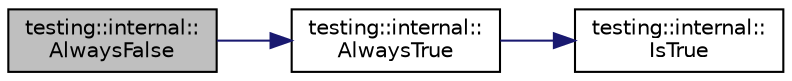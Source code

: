 digraph "testing::internal::AlwaysFalse"
{
 // LATEX_PDF_SIZE
  bgcolor="transparent";
  edge [fontname="Helvetica",fontsize="10",labelfontname="Helvetica",labelfontsize="10"];
  node [fontname="Helvetica",fontsize="10",shape=record];
  rankdir="LR";
  Node1 [label="testing::internal::\lAlwaysFalse",height=0.2,width=0.4,color="black", fillcolor="grey75", style="filled", fontcolor="black",tooltip=" "];
  Node1 -> Node2 [color="midnightblue",fontsize="10",style="solid",fontname="Helvetica"];
  Node2 [label="testing::internal::\lAlwaysTrue",height=0.2,width=0.4,color="black",URL="$namespacetesting_1_1internal.html#a922c9da63cd4bf94fc473b9ecac76414",tooltip=" "];
  Node2 -> Node3 [color="midnightblue",fontsize="10",style="solid",fontname="Helvetica"];
  Node3 [label="testing::internal::\lIsTrue",height=0.2,width=0.4,color="black",URL="$namespacetesting_1_1internal.html#a527b9bcc13669b9a16400c8514266254",tooltip=" "];
}

